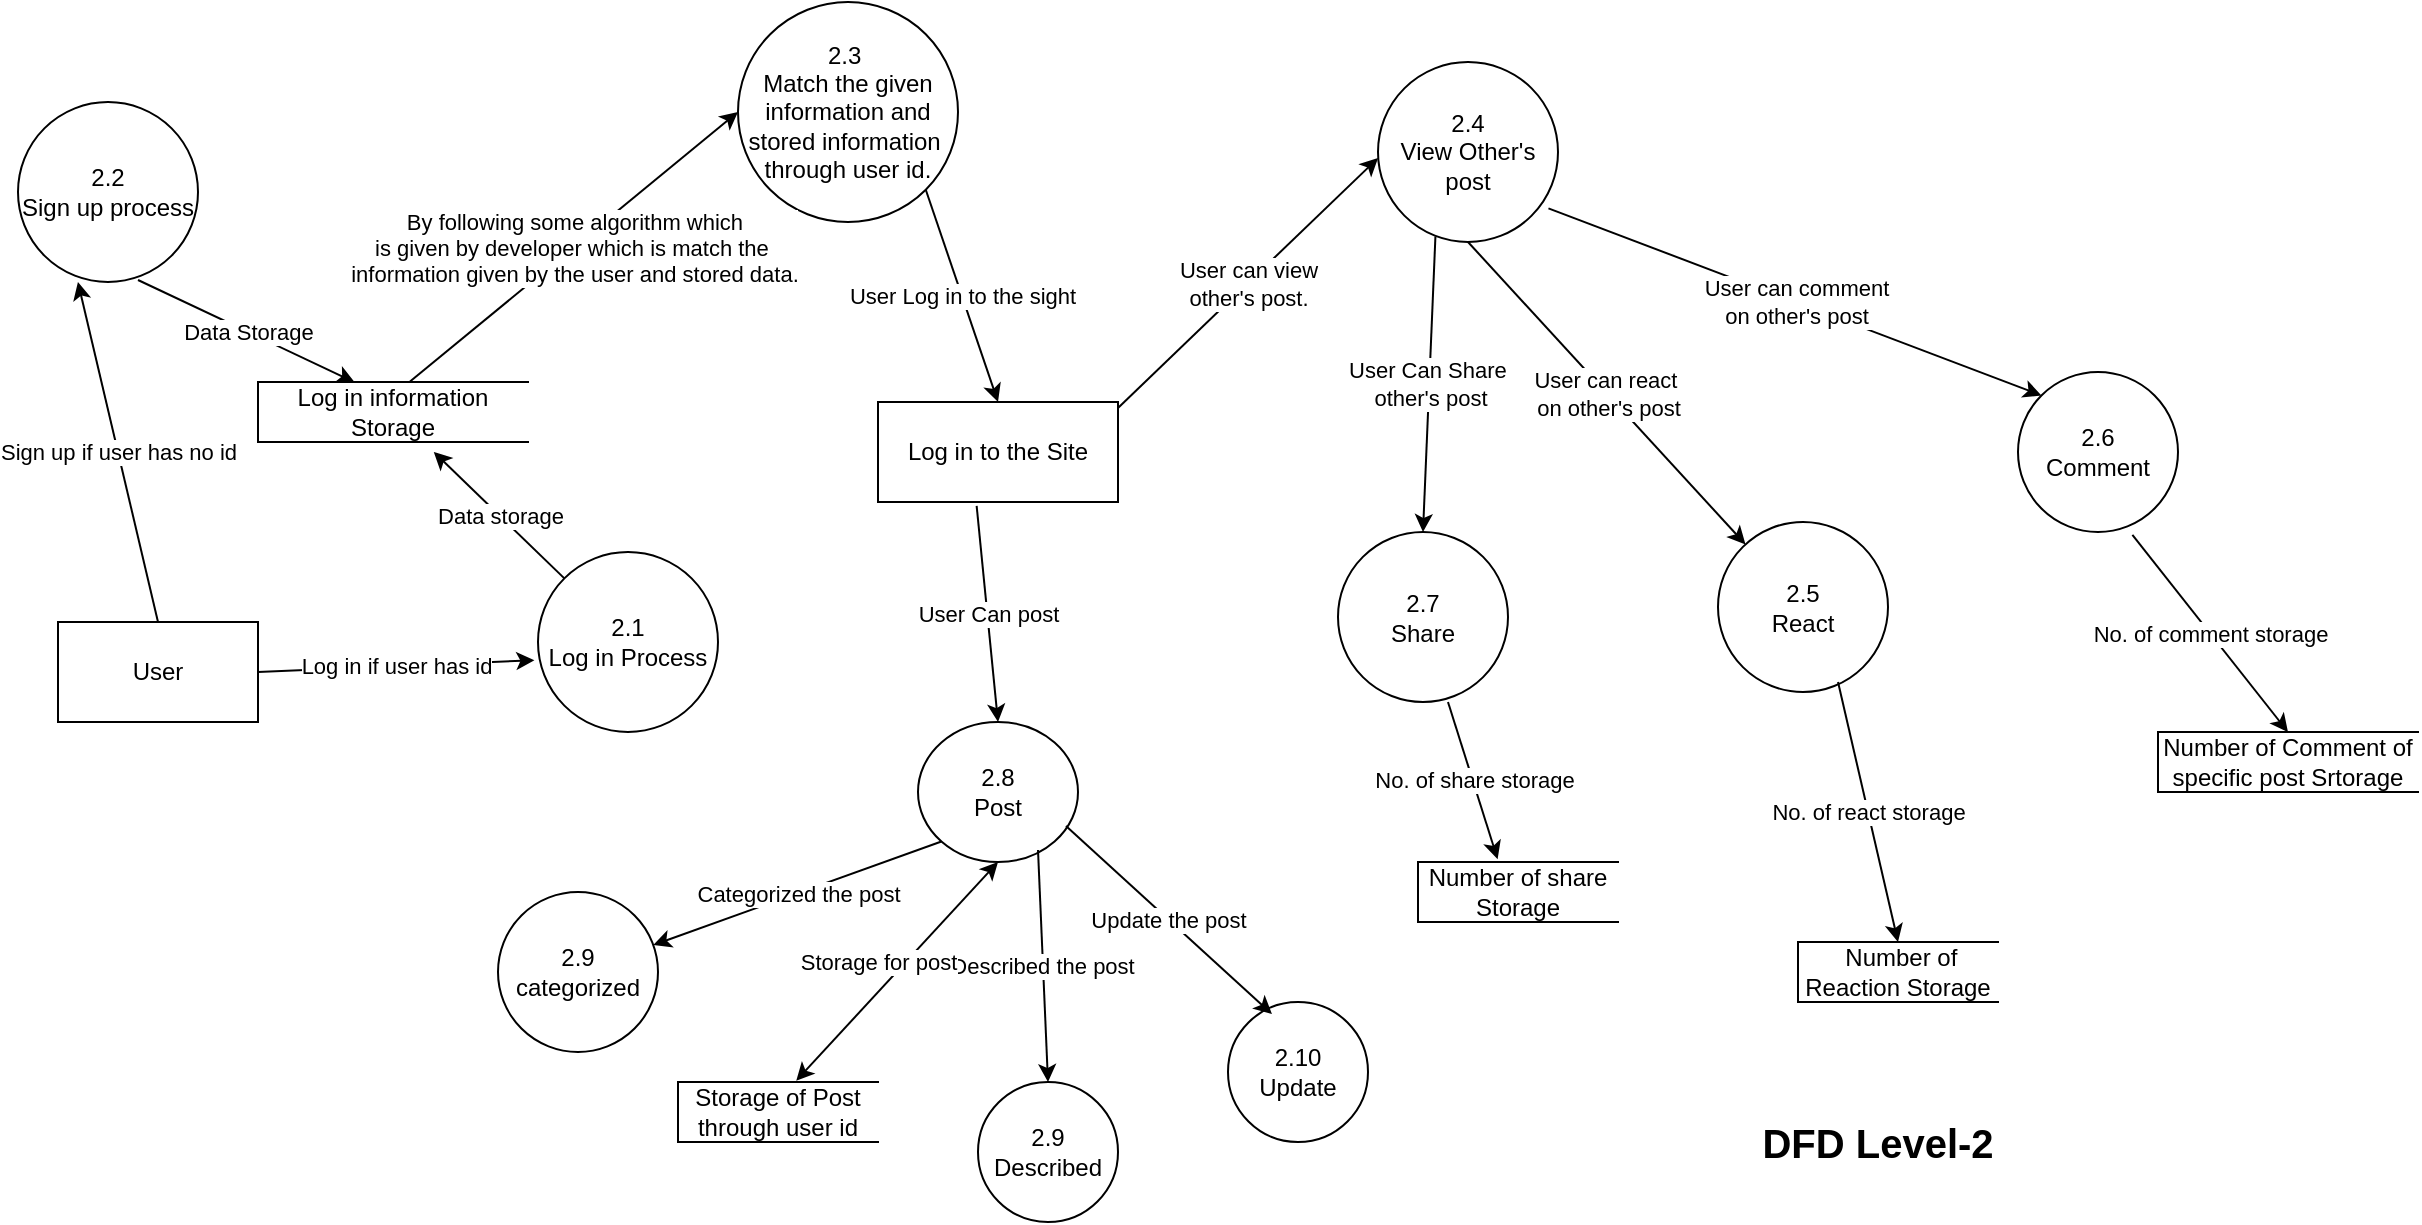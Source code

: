 <mxfile version="24.8.3">
  <diagram id="R2lEEEUBdFMjLlhIrx00" name="Page-1">
    <mxGraphModel dx="2085" dy="1714" grid="1" gridSize="10" guides="1" tooltips="1" connect="1" arrows="1" fold="1" page="1" pageScale="1" pageWidth="850" pageHeight="1100" math="0" shadow="0" extFonts="Permanent Marker^https://fonts.googleapis.com/css?family=Permanent+Marker">
      <root>
        <mxCell id="0" />
        <mxCell id="1" parent="0" />
        <mxCell id="xAXoBzwD9UsZwMaJWseo-3" value="2.1&lt;div&gt;Log in Process&lt;/div&gt;" style="shape=ellipse;html=1;dashed=0;whiteSpace=wrap;aspect=fixed;perimeter=ellipsePerimeter;" parent="1" vertex="1">
          <mxGeometry x="250" y="135" width="90" height="90" as="geometry" />
        </mxCell>
        <mxCell id="xAXoBzwD9UsZwMaJWseo-4" value="User" style="html=1;dashed=0;whiteSpace=wrap;" parent="1" vertex="1">
          <mxGeometry x="10" y="170" width="100" height="50" as="geometry" />
        </mxCell>
        <mxCell id="xAXoBzwD9UsZwMaJWseo-5" value="2.2&lt;div&gt;Sign up process&lt;/div&gt;" style="shape=ellipse;html=1;dashed=0;whiteSpace=wrap;aspect=fixed;perimeter=ellipsePerimeter;" parent="1" vertex="1">
          <mxGeometry x="-10" y="-90" width="90" height="90" as="geometry" />
        </mxCell>
        <mxCell id="xAXoBzwD9UsZwMaJWseo-10" value="Log in information Storage" style="html=1;dashed=0;whiteSpace=wrap;shape=partialRectangle;right=0;" parent="1" vertex="1">
          <mxGeometry x="110" y="50" width="135" height="30" as="geometry" />
        </mxCell>
        <mxCell id="xAXoBzwD9UsZwMaJWseo-12" value="Log in to the Site" style="html=1;dashed=0;whiteSpace=wrap;" parent="1" vertex="1">
          <mxGeometry x="420" y="60" width="120" height="50" as="geometry" />
        </mxCell>
        <mxCell id="xAXoBzwD9UsZwMaJWseo-14" value="2.4&lt;div&gt;View Other&#39;s post&lt;/div&gt;" style="shape=ellipse;html=1;dashed=0;whiteSpace=wrap;aspect=fixed;perimeter=ellipsePerimeter;" parent="1" vertex="1">
          <mxGeometry x="670" y="-110" width="90" height="90" as="geometry" />
        </mxCell>
        <mxCell id="xAXoBzwD9UsZwMaJWseo-18" value="2.5&lt;div&gt;React&lt;/div&gt;" style="shape=ellipse;html=1;dashed=0;whiteSpace=wrap;aspect=fixed;perimeter=ellipsePerimeter;" parent="1" vertex="1">
          <mxGeometry x="840" y="120" width="85" height="85" as="geometry" />
        </mxCell>
        <mxCell id="xAXoBzwD9UsZwMaJWseo-19" value="&amp;nbsp;Number of Reaction Storage" style="html=1;dashed=0;whiteSpace=wrap;shape=partialRectangle;right=0;" parent="1" vertex="1">
          <mxGeometry x="880" y="330" width="100" height="30" as="geometry" />
        </mxCell>
        <mxCell id="xAXoBzwD9UsZwMaJWseo-22" value="2.6&lt;div&gt;Comment&lt;/div&gt;" style="shape=ellipse;html=1;dashed=0;whiteSpace=wrap;perimeter=ellipsePerimeter;" parent="1" vertex="1">
          <mxGeometry x="990" y="45" width="80" height="80" as="geometry" />
        </mxCell>
        <mxCell id="xAXoBzwD9UsZwMaJWseo-23" value="Number of Comment of specific post Srtorage" style="html=1;dashed=0;whiteSpace=wrap;shape=partialRectangle;right=0;" parent="1" vertex="1">
          <mxGeometry x="1060" y="225" width="130" height="30" as="geometry" />
        </mxCell>
        <mxCell id="xAXoBzwD9UsZwMaJWseo-28" value="2.7&lt;div&gt;Share&lt;/div&gt;" style="shape=ellipse;html=1;dashed=0;whiteSpace=wrap;perimeter=ellipsePerimeter;" parent="1" vertex="1">
          <mxGeometry x="650" y="125" width="85" height="85" as="geometry" />
        </mxCell>
        <mxCell id="xAXoBzwD9UsZwMaJWseo-29" value="Number of share Storage" style="html=1;dashed=0;whiteSpace=wrap;shape=partialRectangle;right=0;" parent="1" vertex="1">
          <mxGeometry x="690" y="290" width="100" height="30" as="geometry" />
        </mxCell>
        <mxCell id="xAXoBzwD9UsZwMaJWseo-31" value="2.8&lt;div&gt;Post&lt;/div&gt;" style="shape=ellipse;html=1;dashed=0;whiteSpace=wrap;perimeter=ellipsePerimeter;" parent="1" vertex="1">
          <mxGeometry x="440" y="220" width="80" height="70" as="geometry" />
        </mxCell>
        <mxCell id="xAXoBzwD9UsZwMaJWseo-33" value="2.9&lt;div&gt;categorized&lt;/div&gt;" style="shape=ellipse;html=1;dashed=0;whiteSpace=wrap;perimeter=ellipsePerimeter;" parent="1" vertex="1">
          <mxGeometry x="230" y="305" width="80" height="80" as="geometry" />
        </mxCell>
        <mxCell id="xAXoBzwD9UsZwMaJWseo-34" value="2.9&lt;div&gt;Described&lt;/div&gt;" style="shape=ellipse;html=1;dashed=0;whiteSpace=wrap;perimeter=ellipsePerimeter;" parent="1" vertex="1">
          <mxGeometry x="470" y="400" width="70" height="70" as="geometry" />
        </mxCell>
        <mxCell id="xAXoBzwD9UsZwMaJWseo-35" value="2.10&lt;div&gt;Update&lt;/div&gt;" style="shape=ellipse;html=1;dashed=0;whiteSpace=wrap;aspect=fixed;perimeter=ellipsePerimeter;" parent="1" vertex="1">
          <mxGeometry x="595" y="360" width="70" height="70" as="geometry" />
        </mxCell>
        <mxCell id="xAXoBzwD9UsZwMaJWseo-36" value="Update the post" style="endArrow=classic;html=1;rounded=0;entryX=0.314;entryY=0.086;entryDx=0;entryDy=0;entryPerimeter=0;exitX=0.925;exitY=0.743;exitDx=0;exitDy=0;exitPerimeter=0;" parent="1" source="xAXoBzwD9UsZwMaJWseo-31" target="xAXoBzwD9UsZwMaJWseo-35" edge="1">
          <mxGeometry width="50" height="50" relative="1" as="geometry">
            <mxPoint x="470" y="300" as="sourcePoint" />
            <mxPoint x="480" y="230" as="targetPoint" />
            <Array as="points" />
          </mxGeometry>
        </mxCell>
        <mxCell id="xAXoBzwD9UsZwMaJWseo-37" value="Described the post" style="endArrow=classic;html=1;rounded=0;entryX=0.5;entryY=0;entryDx=0;entryDy=0;exitX=0.75;exitY=0.914;exitDx=0;exitDy=0;exitPerimeter=0;" parent="1" source="xAXoBzwD9UsZwMaJWseo-31" target="xAXoBzwD9UsZwMaJWseo-34" edge="1">
          <mxGeometry width="50" height="50" relative="1" as="geometry">
            <mxPoint x="450" y="301" as="sourcePoint" />
            <mxPoint x="495" y="320" as="targetPoint" />
          </mxGeometry>
        </mxCell>
        <mxCell id="xAXoBzwD9UsZwMaJWseo-40" value="Storage of Post through user id" style="html=1;dashed=0;whiteSpace=wrap;shape=partialRectangle;right=0;" parent="1" vertex="1">
          <mxGeometry x="320" y="400" width="100" height="30" as="geometry" />
        </mxCell>
        <mxCell id="iftqBZpmIzI7JKc8YBEl-1" value="2.3&amp;nbsp;&lt;div&gt;Match the given information and stored information&amp;nbsp;&lt;/div&gt;&lt;div&gt;through user id.&lt;/div&gt;" style="ellipse;whiteSpace=wrap;html=1;aspect=fixed;" parent="1" vertex="1">
          <mxGeometry x="350" y="-140" width="110" height="110" as="geometry" />
        </mxCell>
        <mxCell id="iftqBZpmIzI7JKc8YBEl-15" style="edgeStyle=orthogonalEdgeStyle;rounded=0;orthogonalLoop=1;jettySize=auto;html=1;exitX=0.5;exitY=1;exitDx=0;exitDy=0;" parent="1" source="xAXoBzwD9UsZwMaJWseo-23" target="xAXoBzwD9UsZwMaJWseo-23" edge="1">
          <mxGeometry relative="1" as="geometry" />
        </mxCell>
        <mxCell id="DZZDsIPuY-eMWsAbhb5x-1" value="" style="endArrow=classic;html=1;rounded=0;exitX=0.5;exitY=1;exitDx=0;exitDy=0;" edge="1" parent="1" source="xAXoBzwD9UsZwMaJWseo-14" target="xAXoBzwD9UsZwMaJWseo-18">
          <mxGeometry relative="1" as="geometry">
            <mxPoint x="530" y="180" as="sourcePoint" />
            <mxPoint x="630" y="180" as="targetPoint" />
          </mxGeometry>
        </mxCell>
        <mxCell id="DZZDsIPuY-eMWsAbhb5x-2" value="User can react&amp;nbsp;&lt;div&gt;on other&#39;s post&lt;/div&gt;" style="edgeLabel;resizable=0;html=1;;align=center;verticalAlign=middle;" connectable="0" vertex="1" parent="DZZDsIPuY-eMWsAbhb5x-1">
          <mxGeometry relative="1" as="geometry" />
        </mxCell>
        <mxCell id="DZZDsIPuY-eMWsAbhb5x-3" value="" style="endArrow=classic;html=1;rounded=0;exitX=0.947;exitY=0.813;exitDx=0;exitDy=0;exitPerimeter=0;entryX=0;entryY=0;entryDx=0;entryDy=0;" edge="1" parent="1" source="xAXoBzwD9UsZwMaJWseo-14" target="xAXoBzwD9UsZwMaJWseo-22">
          <mxGeometry relative="1" as="geometry">
            <mxPoint x="790" y="90" as="sourcePoint" />
            <mxPoint x="890" y="90" as="targetPoint" />
          </mxGeometry>
        </mxCell>
        <mxCell id="DZZDsIPuY-eMWsAbhb5x-4" value="User can comment&lt;div&gt;on other&#39;s post&lt;/div&gt;" style="edgeLabel;resizable=0;html=1;;align=center;verticalAlign=middle;" connectable="0" vertex="1" parent="DZZDsIPuY-eMWsAbhb5x-3">
          <mxGeometry relative="1" as="geometry" />
        </mxCell>
        <mxCell id="DZZDsIPuY-eMWsAbhb5x-5" value="" style="endArrow=classic;html=1;rounded=0;exitX=0.319;exitY=0.97;exitDx=0;exitDy=0;exitPerimeter=0;entryX=0.5;entryY=0;entryDx=0;entryDy=0;" edge="1" parent="1" source="xAXoBzwD9UsZwMaJWseo-14" target="xAXoBzwD9UsZwMaJWseo-28">
          <mxGeometry relative="1" as="geometry">
            <mxPoint x="683.62" y="-26.48" as="sourcePoint" />
            <mxPoint x="703.965" y="130.1" as="targetPoint" />
          </mxGeometry>
        </mxCell>
        <mxCell id="DZZDsIPuY-eMWsAbhb5x-6" value="User Can Share&amp;nbsp;&lt;div&gt;other&#39;s post&lt;/div&gt;" style="edgeLabel;resizable=0;html=1;;align=center;verticalAlign=middle;" connectable="0" vertex="1" parent="DZZDsIPuY-eMWsAbhb5x-5">
          <mxGeometry relative="1" as="geometry" />
        </mxCell>
        <mxCell id="DZZDsIPuY-eMWsAbhb5x-7" value="User can view&lt;div&gt;other&#39;s post.&lt;/div&gt;" style="endArrow=classic;html=1;rounded=0;exitX=1;exitY=0.5;exitDx=0;exitDy=0;entryX=0.028;entryY=0.778;entryDx=0;entryDy=0;entryPerimeter=0;" edge="1" parent="1">
          <mxGeometry relative="1" as="geometry">
            <mxPoint x="540" y="63" as="sourcePoint" />
            <mxPoint x="670.02" y="-61.98" as="targetPoint" />
          </mxGeometry>
        </mxCell>
        <mxCell id="DZZDsIPuY-eMWsAbhb5x-9" value="" style="endArrow=classic;html=1;rounded=0;entryX=0.5;entryY=0;entryDx=0;entryDy=0;exitX=1;exitY=1;exitDx=0;exitDy=0;" edge="1" parent="1" source="iftqBZpmIzI7JKc8YBEl-1" target="xAXoBzwD9UsZwMaJWseo-12">
          <mxGeometry relative="1" as="geometry">
            <mxPoint x="380" as="sourcePoint" />
            <mxPoint x="480" as="targetPoint" />
          </mxGeometry>
        </mxCell>
        <mxCell id="DZZDsIPuY-eMWsAbhb5x-10" value="User Log in to the sight" style="edgeLabel;resizable=0;html=1;;align=center;verticalAlign=middle;" connectable="0" vertex="1" parent="DZZDsIPuY-eMWsAbhb5x-9">
          <mxGeometry relative="1" as="geometry" />
        </mxCell>
        <mxCell id="DZZDsIPuY-eMWsAbhb5x-11" value="" style="endArrow=classic;html=1;rounded=0;entryX=0;entryY=0.5;entryDx=0;entryDy=0;exitX=0.563;exitY=-0.008;exitDx=0;exitDy=0;exitPerimeter=0;" edge="1" parent="1" source="xAXoBzwD9UsZwMaJWseo-10" target="iftqBZpmIzI7JKc8YBEl-1">
          <mxGeometry relative="1" as="geometry">
            <mxPoint x="150" y="58.82" as="sourcePoint" />
            <mxPoint x="290.99" y="-51.9" as="targetPoint" />
          </mxGeometry>
        </mxCell>
        <mxCell id="DZZDsIPuY-eMWsAbhb5x-12" value="By following some algorithm which&lt;div&gt;is given by developer which is match the&amp;nbsp;&lt;/div&gt;&lt;div&gt;information given by the user and stored data.&lt;/div&gt;" style="edgeLabel;resizable=0;html=1;;align=center;verticalAlign=middle;" connectable="0" vertex="1" parent="DZZDsIPuY-eMWsAbhb5x-11">
          <mxGeometry relative="1" as="geometry" />
        </mxCell>
        <mxCell id="DZZDsIPuY-eMWsAbhb5x-14" value="" style="endArrow=classic;html=1;rounded=0;exitX=0;exitY=0;exitDx=0;exitDy=0;entryX=0.651;entryY=1.165;entryDx=0;entryDy=0;entryPerimeter=0;" edge="1" parent="1" source="xAXoBzwD9UsZwMaJWseo-3" target="xAXoBzwD9UsZwMaJWseo-10">
          <mxGeometry relative="1" as="geometry">
            <mxPoint x="240" y="135" as="sourcePoint" />
            <mxPoint x="340" y="135" as="targetPoint" />
          </mxGeometry>
        </mxCell>
        <mxCell id="DZZDsIPuY-eMWsAbhb5x-15" value="Data storage" style="edgeLabel;resizable=0;html=1;;align=center;verticalAlign=middle;" connectable="0" vertex="1" parent="DZZDsIPuY-eMWsAbhb5x-14">
          <mxGeometry relative="1" as="geometry" />
        </mxCell>
        <mxCell id="DZZDsIPuY-eMWsAbhb5x-16" value="" style="endArrow=classic;html=1;rounded=0;exitX=1;exitY=0.5;exitDx=0;exitDy=0;entryX=-0.02;entryY=0.601;entryDx=0;entryDy=0;entryPerimeter=0;" edge="1" parent="1" source="xAXoBzwD9UsZwMaJWseo-4" target="xAXoBzwD9UsZwMaJWseo-3">
          <mxGeometry relative="1" as="geometry">
            <mxPoint x="130" y="194.41" as="sourcePoint" />
            <mxPoint x="230" y="194.41" as="targetPoint" />
          </mxGeometry>
        </mxCell>
        <mxCell id="DZZDsIPuY-eMWsAbhb5x-17" value="Log in if user has id" style="edgeLabel;resizable=0;html=1;;align=center;verticalAlign=middle;" connectable="0" vertex="1" parent="DZZDsIPuY-eMWsAbhb5x-16">
          <mxGeometry relative="1" as="geometry" />
        </mxCell>
        <mxCell id="DZZDsIPuY-eMWsAbhb5x-18" value="" style="endArrow=classic;html=1;rounded=0;entryX=0.333;entryY=1;entryDx=0;entryDy=0;entryPerimeter=0;" edge="1" parent="1" target="xAXoBzwD9UsZwMaJWseo-5">
          <mxGeometry relative="1" as="geometry">
            <mxPoint x="60" y="170" as="sourcePoint" />
            <mxPoint x="170" y="264.41" as="targetPoint" />
          </mxGeometry>
        </mxCell>
        <mxCell id="DZZDsIPuY-eMWsAbhb5x-19" value="Sign up if user has no id" style="edgeLabel;resizable=0;html=1;;align=center;verticalAlign=middle;" connectable="0" vertex="1" parent="DZZDsIPuY-eMWsAbhb5x-18">
          <mxGeometry relative="1" as="geometry" />
        </mxCell>
        <mxCell id="DZZDsIPuY-eMWsAbhb5x-20" value="" style="endArrow=classic;html=1;rounded=0;entryX=0.358;entryY=0.004;entryDx=0;entryDy=0;entryPerimeter=0;" edge="1" parent="1" target="xAXoBzwD9UsZwMaJWseo-10">
          <mxGeometry relative="1" as="geometry">
            <mxPoint x="50" y="-1" as="sourcePoint" />
            <mxPoint x="150" y="-1" as="targetPoint" />
          </mxGeometry>
        </mxCell>
        <mxCell id="DZZDsIPuY-eMWsAbhb5x-21" value="Data Storage" style="edgeLabel;resizable=0;html=1;;align=center;verticalAlign=middle;" connectable="0" vertex="1" parent="DZZDsIPuY-eMWsAbhb5x-20">
          <mxGeometry relative="1" as="geometry" />
        </mxCell>
        <mxCell id="DZZDsIPuY-eMWsAbhb5x-22" value="" style="endArrow=classic;html=1;rounded=0;exitX=0.411;exitY=1.038;exitDx=0;exitDy=0;exitPerimeter=0;entryX=0.5;entryY=0;entryDx=0;entryDy=0;" edge="1" parent="1" source="xAXoBzwD9UsZwMaJWseo-12" target="xAXoBzwD9UsZwMaJWseo-31">
          <mxGeometry relative="1" as="geometry">
            <mxPoint x="530" y="180" as="sourcePoint" />
            <mxPoint x="630" y="180" as="targetPoint" />
          </mxGeometry>
        </mxCell>
        <mxCell id="DZZDsIPuY-eMWsAbhb5x-23" value="User Can post" style="edgeLabel;resizable=0;html=1;;align=center;verticalAlign=middle;" connectable="0" vertex="1" parent="DZZDsIPuY-eMWsAbhb5x-22">
          <mxGeometry relative="1" as="geometry" />
        </mxCell>
        <mxCell id="DZZDsIPuY-eMWsAbhb5x-24" value="" style="endArrow=classic;html=1;rounded=0;exitX=0.647;exitY=1;exitDx=0;exitDy=0;exitPerimeter=0;entryX=0.398;entryY=-0.047;entryDx=0;entryDy=0;entryPerimeter=0;" edge="1" parent="1" source="xAXoBzwD9UsZwMaJWseo-28" target="xAXoBzwD9UsZwMaJWseo-29">
          <mxGeometry relative="1" as="geometry">
            <mxPoint x="530" y="180" as="sourcePoint" />
            <mxPoint x="650" y="290" as="targetPoint" />
          </mxGeometry>
        </mxCell>
        <mxCell id="DZZDsIPuY-eMWsAbhb5x-25" value="No. of share storage" style="edgeLabel;resizable=0;html=1;;align=center;verticalAlign=middle;" connectable="0" vertex="1" parent="DZZDsIPuY-eMWsAbhb5x-24">
          <mxGeometry relative="1" as="geometry" />
        </mxCell>
        <mxCell id="DZZDsIPuY-eMWsAbhb5x-26" value="" style="endArrow=classic;html=1;rounded=0;exitX=0.706;exitY=0.941;exitDx=0;exitDy=0;exitPerimeter=0;entryX=0.5;entryY=0;entryDx=0;entryDy=0;" edge="1" parent="1" source="xAXoBzwD9UsZwMaJWseo-18" target="xAXoBzwD9UsZwMaJWseo-19">
          <mxGeometry relative="1" as="geometry">
            <mxPoint x="770" y="290" as="sourcePoint" />
            <mxPoint x="930" y="290" as="targetPoint" />
          </mxGeometry>
        </mxCell>
        <mxCell id="DZZDsIPuY-eMWsAbhb5x-27" value="No. of react storage" style="edgeLabel;resizable=0;html=1;;align=center;verticalAlign=middle;" connectable="0" vertex="1" parent="DZZDsIPuY-eMWsAbhb5x-26">
          <mxGeometry relative="1" as="geometry" />
        </mxCell>
        <mxCell id="DZZDsIPuY-eMWsAbhb5x-29" value="" style="endArrow=classic;html=1;rounded=0;exitX=0.715;exitY=1.018;exitDx=0;exitDy=0;exitPerimeter=0;entryX=0.5;entryY=0;entryDx=0;entryDy=0;" edge="1" parent="1" source="xAXoBzwD9UsZwMaJWseo-22" target="xAXoBzwD9UsZwMaJWseo-23">
          <mxGeometry relative="1" as="geometry">
            <mxPoint x="1080" y="133.82" as="sourcePoint" />
            <mxPoint x="1180" y="133.82" as="targetPoint" />
          </mxGeometry>
        </mxCell>
        <mxCell id="DZZDsIPuY-eMWsAbhb5x-30" value="No. of comment storage" style="edgeLabel;resizable=0;html=1;;align=center;verticalAlign=middle;" connectable="0" vertex="1" parent="DZZDsIPuY-eMWsAbhb5x-29">
          <mxGeometry relative="1" as="geometry" />
        </mxCell>
        <mxCell id="DZZDsIPuY-eMWsAbhb5x-31" value="" style="endArrow=classic;html=1;rounded=0;exitX=0;exitY=1;exitDx=0;exitDy=0;" edge="1" parent="1" source="xAXoBzwD9UsZwMaJWseo-31" target="xAXoBzwD9UsZwMaJWseo-33">
          <mxGeometry relative="1" as="geometry">
            <mxPoint x="530" y="180" as="sourcePoint" />
            <mxPoint x="630" y="180" as="targetPoint" />
          </mxGeometry>
        </mxCell>
        <mxCell id="DZZDsIPuY-eMWsAbhb5x-32" value="Categorized the post" style="edgeLabel;resizable=0;html=1;;align=center;verticalAlign=middle;" connectable="0" vertex="1" parent="DZZDsIPuY-eMWsAbhb5x-31">
          <mxGeometry relative="1" as="geometry" />
        </mxCell>
        <mxCell id="DZZDsIPuY-eMWsAbhb5x-34" value="Storage for post" style="endArrow=classic;startArrow=classic;html=1;rounded=0;exitX=0.591;exitY=-0.02;exitDx=0;exitDy=0;exitPerimeter=0;entryX=0.5;entryY=1;entryDx=0;entryDy=0;" edge="1" parent="1" source="xAXoBzwD9UsZwMaJWseo-40" target="xAXoBzwD9UsZwMaJWseo-31">
          <mxGeometry x="-0.041" y="10" width="50" height="50" relative="1" as="geometry">
            <mxPoint x="425" y="340" as="sourcePoint" />
            <mxPoint x="475" y="290" as="targetPoint" />
            <mxPoint as="offset" />
          </mxGeometry>
        </mxCell>
        <mxCell id="DZZDsIPuY-eMWsAbhb5x-37" value="&lt;b&gt;&lt;font style=&quot;font-size: 20px;&quot;&gt;DFD Level-2&lt;/font&gt;&lt;/b&gt;" style="text;html=1;align=center;verticalAlign=middle;whiteSpace=wrap;rounded=0;" vertex="1" parent="1">
          <mxGeometry x="820" y="390" width="200" height="80" as="geometry" />
        </mxCell>
      </root>
    </mxGraphModel>
  </diagram>
</mxfile>
